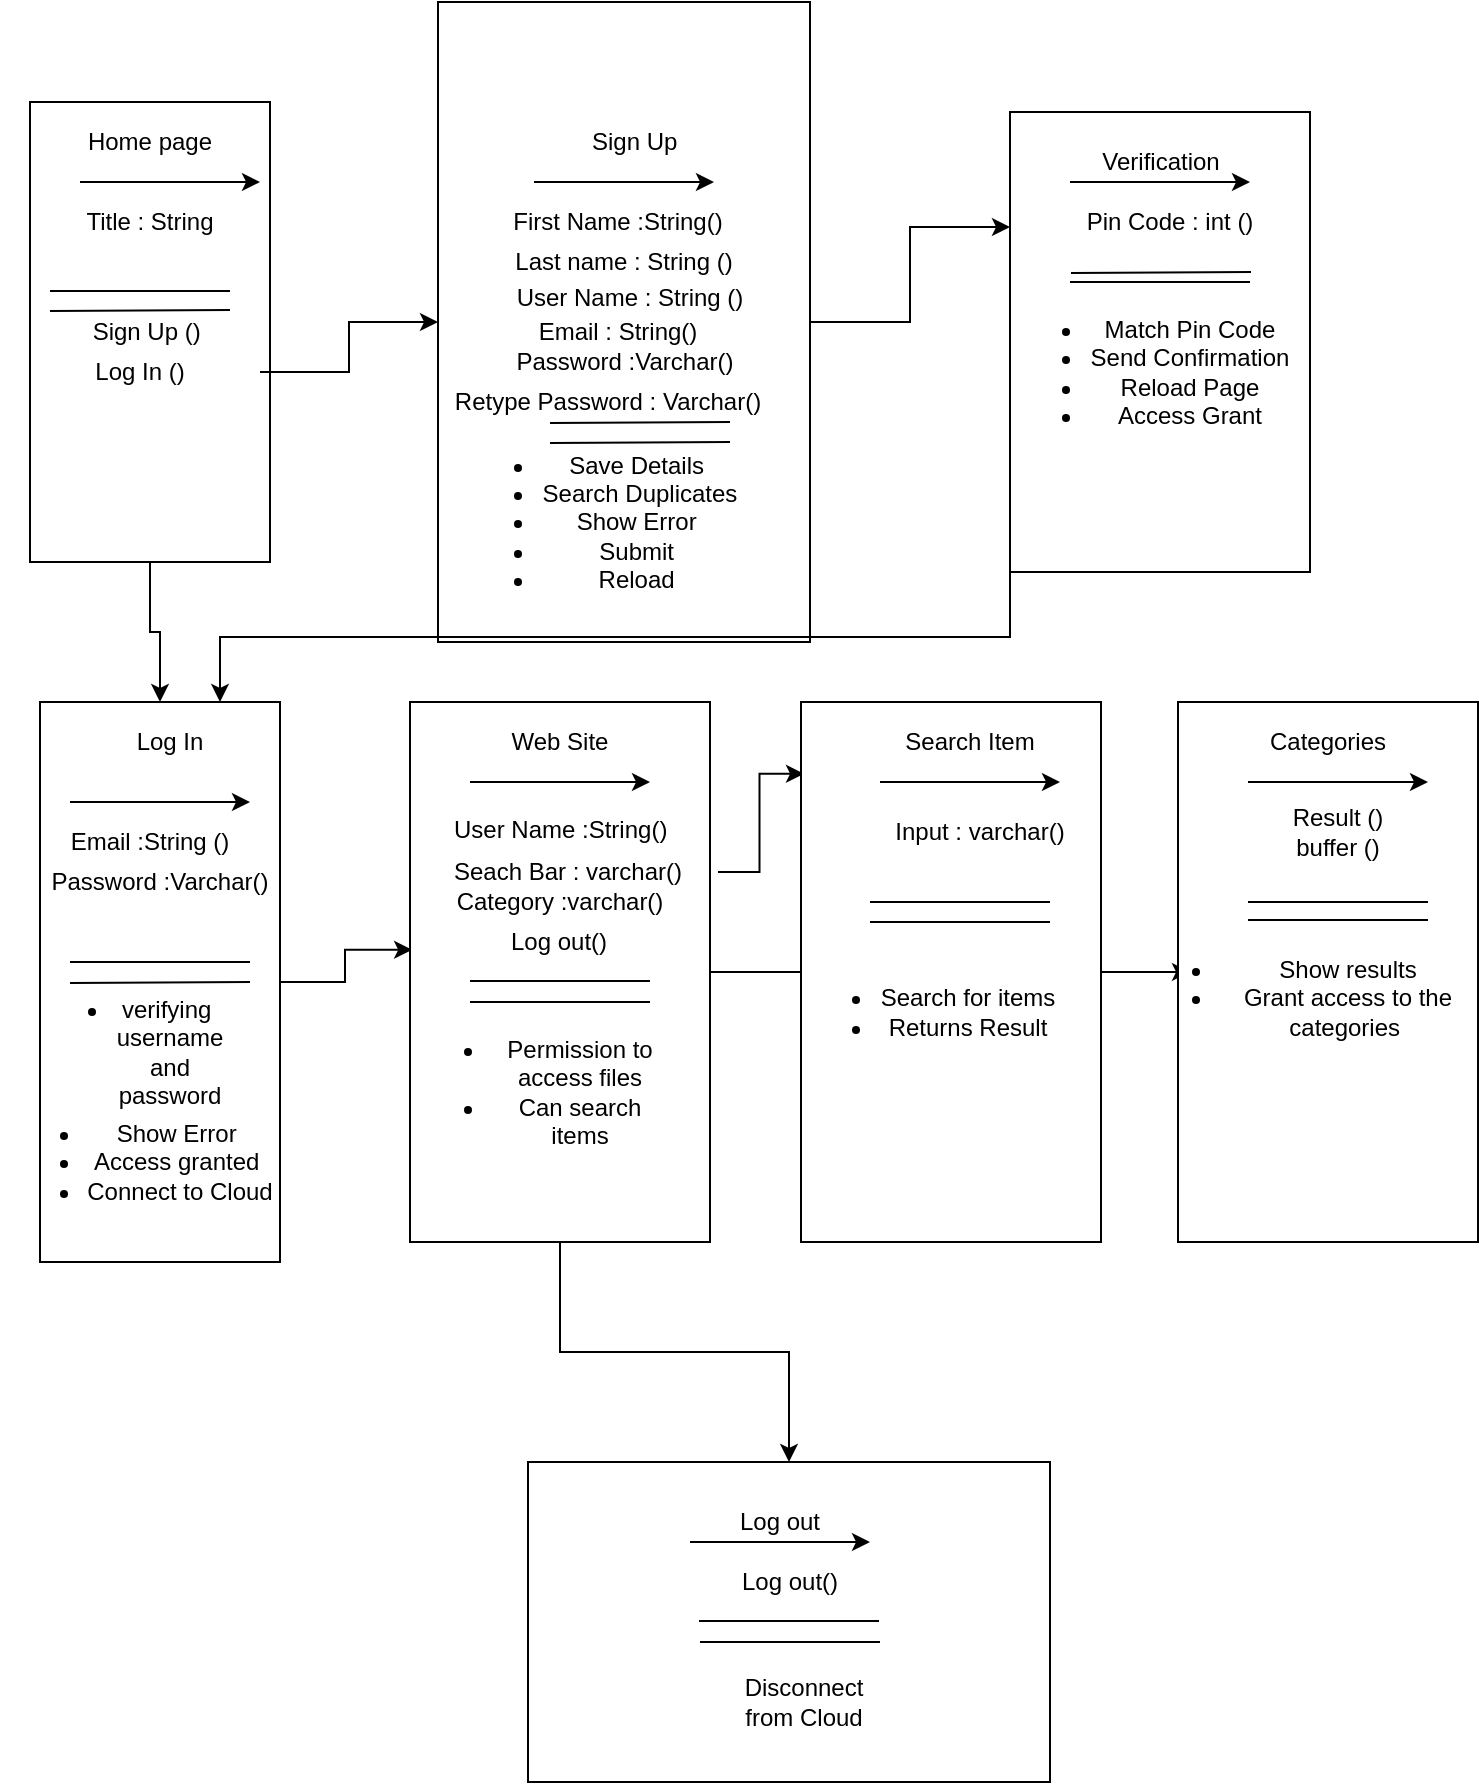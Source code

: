 <mxfile version="14.5.3" type="device"><diagram id="qv7U044-zX7Gs-PMooyL" name="Page-1"><mxGraphModel dx="868" dy="393" grid="1" gridSize="10" guides="1" tooltips="1" connect="1" arrows="1" fold="1" page="1" pageScale="1" pageWidth="827" pageHeight="1169" math="0" shadow="0"><root><mxCell id="0"/><mxCell id="1" parent="0"/><mxCell id="hc2meyhTpQqCtuHFPNmg-39" style="edgeStyle=orthogonalEdgeStyle;rounded=0;orthogonalLoop=1;jettySize=auto;html=1;entryX=0.5;entryY=0;entryDx=0;entryDy=0;" edge="1" parent="1" source="hc2meyhTpQqCtuHFPNmg-1" target="hc2meyhTpQqCtuHFPNmg-18"><mxGeometry relative="1" as="geometry"/></mxCell><mxCell id="hc2meyhTpQqCtuHFPNmg-1" value="" style="rounded=0;whiteSpace=wrap;html=1;" vertex="1" parent="1"><mxGeometry x="90" y="100" width="120" height="230" as="geometry"/></mxCell><mxCell id="hc2meyhTpQqCtuHFPNmg-2" value="Home page" style="text;html=1;strokeColor=none;fillColor=none;align=center;verticalAlign=middle;whiteSpace=wrap;rounded=0;" vertex="1" parent="1"><mxGeometry x="105" y="110" width="90" height="20" as="geometry"/></mxCell><mxCell id="hc2meyhTpQqCtuHFPNmg-3" value="Title : String" style="text;html=1;strokeColor=none;fillColor=none;align=center;verticalAlign=middle;whiteSpace=wrap;rounded=0;" vertex="1" parent="1"><mxGeometry x="110" y="150" width="80" height="20" as="geometry"/></mxCell><mxCell id="hc2meyhTpQqCtuHFPNmg-4" value="Sign Up ()&amp;nbsp;" style="text;html=1;strokeColor=none;fillColor=none;align=center;verticalAlign=middle;whiteSpace=wrap;rounded=0;" vertex="1" parent="1"><mxGeometry x="95" y="205" width="110" height="20" as="geometry"/></mxCell><mxCell id="hc2meyhTpQqCtuHFPNmg-99" style="edgeStyle=orthogonalEdgeStyle;rounded=0;orthogonalLoop=1;jettySize=auto;html=1;" edge="1" parent="1" source="hc2meyhTpQqCtuHFPNmg-5" target="hc2meyhTpQqCtuHFPNmg-10"><mxGeometry relative="1" as="geometry"/></mxCell><mxCell id="hc2meyhTpQqCtuHFPNmg-5" value="Log In ()&amp;nbsp; &amp;nbsp;" style="text;html=1;strokeColor=none;fillColor=none;align=center;verticalAlign=middle;whiteSpace=wrap;rounded=0;" vertex="1" parent="1"><mxGeometry x="95" y="225" width="110" height="20" as="geometry"/></mxCell><mxCell id="hc2meyhTpQqCtuHFPNmg-7" value="" style="endArrow=classic;html=1;" edge="1" parent="1"><mxGeometry width="50" height="50" relative="1" as="geometry"><mxPoint x="115" y="140" as="sourcePoint"/><mxPoint x="205" y="140" as="targetPoint"/><Array as="points"/></mxGeometry></mxCell><mxCell id="hc2meyhTpQqCtuHFPNmg-8" value="" style="endArrow=none;html=1;" edge="1" parent="1"><mxGeometry width="50" height="50" relative="1" as="geometry"><mxPoint x="190" y="194.5" as="sourcePoint"/><mxPoint x="100" y="194.5" as="targetPoint"/></mxGeometry></mxCell><mxCell id="hc2meyhTpQqCtuHFPNmg-9" value="" style="endArrow=none;html=1;" edge="1" parent="1"><mxGeometry width="50" height="50" relative="1" as="geometry"><mxPoint x="190" y="204" as="sourcePoint"/><mxPoint x="100" y="204" as="targetPoint"/><Array as="points"><mxPoint x="100" y="204.5"/></Array></mxGeometry></mxCell><mxCell id="hc2meyhTpQqCtuHFPNmg-100" style="edgeStyle=orthogonalEdgeStyle;rounded=0;orthogonalLoop=1;jettySize=auto;html=1;entryX=0;entryY=0.25;entryDx=0;entryDy=0;" edge="1" parent="1" source="hc2meyhTpQqCtuHFPNmg-10" target="hc2meyhTpQqCtuHFPNmg-29"><mxGeometry relative="1" as="geometry"/></mxCell><mxCell id="hc2meyhTpQqCtuHFPNmg-10" value="" style="rounded=0;whiteSpace=wrap;html=1;" vertex="1" parent="1"><mxGeometry x="294" y="50" width="186" height="320" as="geometry"/></mxCell><mxCell id="hc2meyhTpQqCtuHFPNmg-11" value="Sign Up&amp;nbsp;" style="text;html=1;strokeColor=none;fillColor=none;align=center;verticalAlign=middle;whiteSpace=wrap;rounded=0;" vertex="1" parent="1"><mxGeometry x="349" y="110" width="90" height="20" as="geometry"/></mxCell><mxCell id="hc2meyhTpQqCtuHFPNmg-12" value="" style="endArrow=classic;html=1;" edge="1" parent="1"><mxGeometry width="50" height="50" relative="1" as="geometry"><mxPoint x="342" y="140" as="sourcePoint"/><mxPoint x="432" y="140" as="targetPoint"/><Array as="points"/></mxGeometry></mxCell><mxCell id="hc2meyhTpQqCtuHFPNmg-13" value="Password :Varchar()" style="text;html=1;strokeColor=none;fillColor=none;align=center;verticalAlign=middle;whiteSpace=wrap;rounded=0;" vertex="1" parent="1"><mxGeometry x="322.5" y="220" width="129" height="20" as="geometry"/></mxCell><mxCell id="hc2meyhTpQqCtuHFPNmg-14" value="Email : String()" style="text;html=1;strokeColor=none;fillColor=none;align=center;verticalAlign=middle;whiteSpace=wrap;rounded=0;" vertex="1" parent="1"><mxGeometry x="334" y="205" width="100" height="20" as="geometry"/></mxCell><mxCell id="hc2meyhTpQqCtuHFPNmg-15" value="Last name : String ()" style="text;html=1;strokeColor=none;fillColor=none;align=center;verticalAlign=middle;whiteSpace=wrap;rounded=0;" vertex="1" parent="1"><mxGeometry x="317" y="170" width="140" height="20" as="geometry"/></mxCell><mxCell id="hc2meyhTpQqCtuHFPNmg-16" value="First Name :String()" style="text;html=1;strokeColor=none;fillColor=none;align=center;verticalAlign=middle;whiteSpace=wrap;rounded=0;" vertex="1" parent="1"><mxGeometry x="329" y="150" width="110" height="20" as="geometry"/></mxCell><mxCell id="hc2meyhTpQqCtuHFPNmg-17" value="Retype Password : Varchar()" style="text;html=1;strokeColor=none;fillColor=none;align=center;verticalAlign=middle;whiteSpace=wrap;rounded=0;" vertex="1" parent="1"><mxGeometry x="294" y="240" width="170" height="20" as="geometry"/></mxCell><mxCell id="hc2meyhTpQqCtuHFPNmg-70" value="" style="edgeStyle=orthogonalEdgeStyle;rounded=0;orthogonalLoop=1;jettySize=auto;html=1;entryX=0.007;entryY=0.459;entryDx=0;entryDy=0;entryPerimeter=0;" edge="1" parent="1" source="hc2meyhTpQqCtuHFPNmg-18" target="hc2meyhTpQqCtuHFPNmg-51"><mxGeometry relative="1" as="geometry"/></mxCell><mxCell id="hc2meyhTpQqCtuHFPNmg-18" value="" style="rounded=0;whiteSpace=wrap;html=1;" vertex="1" parent="1"><mxGeometry x="95" y="400" width="120" height="280" as="geometry"/></mxCell><mxCell id="hc2meyhTpQqCtuHFPNmg-22" value="Log In" style="text;html=1;strokeColor=none;fillColor=none;align=center;verticalAlign=middle;whiteSpace=wrap;rounded=0;" vertex="1" parent="1"><mxGeometry x="140" y="410" width="40" height="20" as="geometry"/></mxCell><mxCell id="hc2meyhTpQqCtuHFPNmg-23" value="" style="endArrow=classic;html=1;" edge="1" parent="1"><mxGeometry width="50" height="50" relative="1" as="geometry"><mxPoint x="110" y="450" as="sourcePoint"/><mxPoint x="200" y="450" as="targetPoint"/><Array as="points"/></mxGeometry></mxCell><mxCell id="hc2meyhTpQqCtuHFPNmg-25" value="Email :String ()" style="text;html=1;strokeColor=none;fillColor=none;align=center;verticalAlign=middle;whiteSpace=wrap;rounded=0;" vertex="1" parent="1"><mxGeometry x="100" y="460" width="100" height="20" as="geometry"/></mxCell><mxCell id="hc2meyhTpQqCtuHFPNmg-26" value="" style="endArrow=none;html=1;" edge="1" parent="1"><mxGeometry width="50" height="50" relative="1" as="geometry"><mxPoint x="200" y="530" as="sourcePoint"/><mxPoint x="110" y="530" as="targetPoint"/></mxGeometry></mxCell><mxCell id="hc2meyhTpQqCtuHFPNmg-27" value="" style="endArrow=none;html=1;" edge="1" parent="1"><mxGeometry width="50" height="50" relative="1" as="geometry"><mxPoint x="200" y="540" as="sourcePoint"/><mxPoint x="110" y="540" as="targetPoint"/><Array as="points"><mxPoint x="110" y="540.5"/></Array></mxGeometry></mxCell><mxCell id="hc2meyhTpQqCtuHFPNmg-28" value="Password :Varchar()" style="text;html=1;strokeColor=none;fillColor=none;align=center;verticalAlign=middle;whiteSpace=wrap;rounded=0;" vertex="1" parent="1"><mxGeometry x="90" y="480" width="130" height="20" as="geometry"/></mxCell><mxCell id="hc2meyhTpQqCtuHFPNmg-108" style="edgeStyle=orthogonalEdgeStyle;rounded=0;orthogonalLoop=1;jettySize=auto;html=1;exitX=0;exitY=1;exitDx=0;exitDy=0;entryX=0.75;entryY=0;entryDx=0;entryDy=0;fontSize=18;fontColor=#000000;" edge="1" parent="1" source="hc2meyhTpQqCtuHFPNmg-29" target="hc2meyhTpQqCtuHFPNmg-18"><mxGeometry relative="1" as="geometry"/></mxCell><mxCell id="hc2meyhTpQqCtuHFPNmg-29" value="" style="rounded=0;whiteSpace=wrap;html=1;" vertex="1" parent="1"><mxGeometry x="580" y="105" width="150" height="230" as="geometry"/></mxCell><mxCell id="hc2meyhTpQqCtuHFPNmg-31" value="Verification" style="text;html=1;strokeColor=none;fillColor=none;align=center;verticalAlign=middle;whiteSpace=wrap;rounded=0;" vertex="1" parent="1"><mxGeometry x="625.5" y="120" width="59" height="20" as="geometry"/></mxCell><mxCell id="hc2meyhTpQqCtuHFPNmg-32" value="" style="endArrow=classic;html=1;" edge="1" parent="1"><mxGeometry width="50" height="50" relative="1" as="geometry"><mxPoint x="610" y="140" as="sourcePoint"/><mxPoint x="700" y="140" as="targetPoint"/><Array as="points"/></mxGeometry></mxCell><mxCell id="hc2meyhTpQqCtuHFPNmg-34" value="Pin Code : int ()" style="text;html=1;strokeColor=none;fillColor=none;align=center;verticalAlign=middle;whiteSpace=wrap;rounded=0;" vertex="1" parent="1"><mxGeometry x="590" y="150" width="140" height="20" as="geometry"/></mxCell><mxCell id="hc2meyhTpQqCtuHFPNmg-35" value="" style="endArrow=none;html=1;" edge="1" parent="1"><mxGeometry width="50" height="50" relative="1" as="geometry"><mxPoint x="700" y="190" as="sourcePoint"/><mxPoint x="610" y="190" as="targetPoint"/></mxGeometry></mxCell><mxCell id="hc2meyhTpQqCtuHFPNmg-36" value="" style="endArrow=none;html=1;" edge="1" parent="1"><mxGeometry width="50" height="50" relative="1" as="geometry"><mxPoint x="700.5" y="185" as="sourcePoint"/><mxPoint x="610.5" y="185" as="targetPoint"/><Array as="points"><mxPoint x="610.5" y="185.5"/></Array></mxGeometry></mxCell><mxCell id="hc2meyhTpQqCtuHFPNmg-44" value="" style="endArrow=none;html=1;" edge="1" parent="1"><mxGeometry width="50" height="50" relative="1" as="geometry"><mxPoint x="440" y="260" as="sourcePoint"/><mxPoint x="350" y="260" as="targetPoint"/><Array as="points"><mxPoint x="350" y="260.5"/></Array></mxGeometry></mxCell><mxCell id="hc2meyhTpQqCtuHFPNmg-45" value="" style="endArrow=none;html=1;" edge="1" parent="1"><mxGeometry width="50" height="50" relative="1" as="geometry"><mxPoint x="440" y="270" as="sourcePoint"/><mxPoint x="350" y="270" as="targetPoint"/><Array as="points"><mxPoint x="350" y="270.5"/></Array></mxGeometry></mxCell><mxCell id="hc2meyhTpQqCtuHFPNmg-47" value="&lt;ul&gt;&lt;li&gt;&amp;nbsp;Save Details&amp;nbsp;&amp;nbsp;&lt;/li&gt;&lt;li&gt;Search Duplicates&lt;/li&gt;&lt;li&gt;Show Error&amp;nbsp;&lt;/li&gt;&lt;li&gt;Submit&amp;nbsp;&lt;/li&gt;&lt;li&gt;Reload&amp;nbsp;&lt;/li&gt;&lt;/ul&gt;" style="text;html=1;strokeColor=none;fillColor=none;align=center;verticalAlign=middle;whiteSpace=wrap;rounded=0;" vertex="1" parent="1"><mxGeometry x="290" y="300" width="170" height="20" as="geometry"/></mxCell><mxCell id="hc2meyhTpQqCtuHFPNmg-48" value="&lt;ul&gt;&lt;li&gt;Match Pin Code&lt;/li&gt;&lt;li&gt;Send Confirmation&lt;/li&gt;&lt;li&gt;Reload Page&lt;/li&gt;&lt;li&gt;Access Grant&lt;/li&gt;&lt;/ul&gt;" style="text;html=1;strokeColor=none;fillColor=none;align=center;verticalAlign=middle;whiteSpace=wrap;rounded=0;" vertex="1" parent="1"><mxGeometry x="550" y="225" width="200" height="20" as="geometry"/></mxCell><mxCell id="hc2meyhTpQqCtuHFPNmg-49" value="&lt;ul&gt;&lt;li&gt;verifying&amp;nbsp; username and password&lt;/li&gt;&lt;/ul&gt;" style="text;html=1;strokeColor=none;fillColor=none;align=center;verticalAlign=middle;whiteSpace=wrap;rounded=0;" vertex="1" parent="1"><mxGeometry x="120" y="565" width="40" height="20" as="geometry"/></mxCell><mxCell id="hc2meyhTpQqCtuHFPNmg-50" value="&lt;ul&gt;&lt;li&gt;Show Error&amp;nbsp;&lt;/li&gt;&lt;li&gt;Access granted&amp;nbsp;&lt;/li&gt;&lt;li&gt;Connect to Cloud&lt;/li&gt;&lt;/ul&gt;" style="text;html=1;strokeColor=none;fillColor=none;align=center;verticalAlign=middle;whiteSpace=wrap;rounded=0;" vertex="1" parent="1"><mxGeometry x="75" y="620" width="140" height="20" as="geometry"/></mxCell><mxCell id="hc2meyhTpQqCtuHFPNmg-94" style="edgeStyle=orthogonalEdgeStyle;rounded=0;orthogonalLoop=1;jettySize=auto;html=1;entryX=0.5;entryY=0;entryDx=0;entryDy=0;" edge="1" parent="1" source="hc2meyhTpQqCtuHFPNmg-51" target="hc2meyhTpQqCtuHFPNmg-86"><mxGeometry relative="1" as="geometry"/></mxCell><mxCell id="hc2meyhTpQqCtuHFPNmg-98" style="edgeStyle=orthogonalEdgeStyle;rounded=0;orthogonalLoop=1;jettySize=auto;html=1;entryX=0.153;entryY=0.333;entryDx=0;entryDy=0;entryPerimeter=0;" edge="1" parent="1" source="hc2meyhTpQqCtuHFPNmg-51" target="hc2meyhTpQqCtuHFPNmg-83"><mxGeometry relative="1" as="geometry"/></mxCell><mxCell id="hc2meyhTpQqCtuHFPNmg-51" value="" style="rounded=0;whiteSpace=wrap;html=1;" vertex="1" parent="1"><mxGeometry x="280" y="400" width="150" height="270" as="geometry"/></mxCell><mxCell id="hc2meyhTpQqCtuHFPNmg-52" value="Web Site" style="text;html=1;strokeColor=none;fillColor=none;align=center;verticalAlign=middle;whiteSpace=wrap;rounded=0;" vertex="1" parent="1"><mxGeometry x="310" y="410" width="90" height="20" as="geometry"/></mxCell><mxCell id="hc2meyhTpQqCtuHFPNmg-53" value="" style="endArrow=classic;html=1;" edge="1" parent="1"><mxGeometry width="50" height="50" relative="1" as="geometry"><mxPoint x="310" y="440" as="sourcePoint"/><mxPoint x="400" y="440" as="targetPoint"/><Array as="points"/></mxGeometry></mxCell><mxCell id="hc2meyhTpQqCtuHFPNmg-54" value="User Name :String()" style="text;whiteSpace=wrap;html=1;" vertex="1" parent="1"><mxGeometry x="300" y="450" width="130" height="30" as="geometry"/></mxCell><mxCell id="hc2meyhTpQqCtuHFPNmg-55" value="User Name : String ()" style="text;html=1;strokeColor=none;fillColor=none;align=center;verticalAlign=middle;whiteSpace=wrap;rounded=0;" vertex="1" parent="1"><mxGeometry x="320" y="185" width="140" height="25" as="geometry"/></mxCell><mxCell id="hc2meyhTpQqCtuHFPNmg-58" value="" style="endArrow=none;html=1;" edge="1" parent="1"><mxGeometry width="50" height="50" relative="1" as="geometry"><mxPoint x="400" y="550" as="sourcePoint"/><mxPoint x="310" y="550" as="targetPoint"/></mxGeometry></mxCell><mxCell id="hc2meyhTpQqCtuHFPNmg-60" value="" style="endArrow=none;html=1;" edge="1" parent="1"><mxGeometry width="50" height="50" relative="1" as="geometry"><mxPoint x="400" y="539.5" as="sourcePoint"/><mxPoint x="310" y="539.5" as="targetPoint"/></mxGeometry></mxCell><mxCell id="hc2meyhTpQqCtuHFPNmg-72" style="edgeStyle=orthogonalEdgeStyle;rounded=0;orthogonalLoop=1;jettySize=auto;html=1;entryX=0.01;entryY=0.133;entryDx=0;entryDy=0;entryPerimeter=0;" edge="1" parent="1" source="hc2meyhTpQqCtuHFPNmg-61" target="hc2meyhTpQqCtuHFPNmg-66"><mxGeometry relative="1" as="geometry"/></mxCell><mxCell id="hc2meyhTpQqCtuHFPNmg-61" value="Seach Bar : varchar()" style="text;html=1;strokeColor=none;fillColor=none;align=center;verticalAlign=middle;whiteSpace=wrap;rounded=0;" vertex="1" parent="1"><mxGeometry x="284" y="470" width="150" height="30" as="geometry"/></mxCell><mxCell id="hc2meyhTpQqCtuHFPNmg-62" value="Category :varchar()" style="text;html=1;strokeColor=none;fillColor=none;align=center;verticalAlign=middle;whiteSpace=wrap;rounded=0;" vertex="1" parent="1"><mxGeometry x="280" y="490" width="150" height="20" as="geometry"/></mxCell><mxCell id="hc2meyhTpQqCtuHFPNmg-63" value="Log out()" style="text;html=1;strokeColor=none;fillColor=none;align=center;verticalAlign=middle;whiteSpace=wrap;rounded=0;" vertex="1" parent="1"><mxGeometry x="309" y="510" width="91" height="20" as="geometry"/></mxCell><mxCell id="hc2meyhTpQqCtuHFPNmg-65" value="&lt;ul&gt;&lt;li&gt;Permission to access files&lt;/li&gt;&lt;li&gt;Can search items&lt;/li&gt;&lt;/ul&gt;" style="text;html=1;strokeColor=none;fillColor=none;align=center;verticalAlign=middle;whiteSpace=wrap;rounded=0;" vertex="1" parent="1"><mxGeometry x="280" y="585" width="130" height="20" as="geometry"/></mxCell><mxCell id="hc2meyhTpQqCtuHFPNmg-66" value="" style="rounded=0;whiteSpace=wrap;html=1;" vertex="1" parent="1"><mxGeometry x="475.5" y="400" width="150" height="270" as="geometry"/></mxCell><mxCell id="hc2meyhTpQqCtuHFPNmg-67" value="Search Item" style="text;html=1;strokeColor=none;fillColor=none;align=center;verticalAlign=middle;whiteSpace=wrap;rounded=0;" vertex="1" parent="1"><mxGeometry x="510" y="410" width="100" height="20" as="geometry"/></mxCell><mxCell id="hc2meyhTpQqCtuHFPNmg-68" value="" style="endArrow=classic;html=1;" edge="1" parent="1"><mxGeometry width="50" height="50" relative="1" as="geometry"><mxPoint x="515" y="440" as="sourcePoint"/><mxPoint x="605" y="440" as="targetPoint"/><Array as="points"/></mxGeometry></mxCell><mxCell id="hc2meyhTpQqCtuHFPNmg-69" value="Input : varchar()" style="text;html=1;strokeColor=none;fillColor=none;align=center;verticalAlign=middle;whiteSpace=wrap;rounded=0;" vertex="1" parent="1"><mxGeometry x="510" y="450" width="110" height="30" as="geometry"/></mxCell><mxCell id="hc2meyhTpQqCtuHFPNmg-73" value="" style="endArrow=none;html=1;" edge="1" parent="1"><mxGeometry width="50" height="50" relative="1" as="geometry"><mxPoint x="600" y="500" as="sourcePoint"/><mxPoint x="510" y="500" as="targetPoint"/></mxGeometry></mxCell><mxCell id="hc2meyhTpQqCtuHFPNmg-75" value="" style="endArrow=none;html=1;" edge="1" parent="1"><mxGeometry width="50" height="50" relative="1" as="geometry"><mxPoint x="600" y="510" as="sourcePoint"/><mxPoint x="510" y="510" as="targetPoint"/><Array as="points"><mxPoint x="560" y="510"/></Array></mxGeometry></mxCell><mxCell id="hc2meyhTpQqCtuHFPNmg-76" value="&lt;ul&gt;&lt;li&gt;Search for items&lt;/li&gt;&lt;li&gt;Returns Result&lt;/li&gt;&lt;/ul&gt;" style="text;html=1;strokeColor=none;fillColor=none;align=center;verticalAlign=middle;whiteSpace=wrap;rounded=0;" vertex="1" parent="1"><mxGeometry x="414" y="540" width="250" height="30" as="geometry"/></mxCell><mxCell id="hc2meyhTpQqCtuHFPNmg-77" value="" style="rounded=0;whiteSpace=wrap;html=1;" vertex="1" parent="1"><mxGeometry x="664" y="400" width="150" height="270" as="geometry"/></mxCell><mxCell id="hc2meyhTpQqCtuHFPNmg-78" value="Categories" style="text;html=1;strokeColor=none;fillColor=none;align=center;verticalAlign=middle;whiteSpace=wrap;rounded=0;" vertex="1" parent="1"><mxGeometry x="689" y="410" width="100" height="20" as="geometry"/></mxCell><mxCell id="hc2meyhTpQqCtuHFPNmg-79" value="" style="endArrow=classic;html=1;" edge="1" parent="1"><mxGeometry width="50" height="50" relative="1" as="geometry"><mxPoint x="699" y="440" as="sourcePoint"/><mxPoint x="789" y="440" as="targetPoint"/><Array as="points"/></mxGeometry></mxCell><mxCell id="hc2meyhTpQqCtuHFPNmg-80" value="Result ()&lt;br&gt;buffer ()" style="text;html=1;strokeColor=none;fillColor=none;align=center;verticalAlign=middle;whiteSpace=wrap;rounded=0;" vertex="1" parent="1"><mxGeometry x="689" y="450" width="110" height="30" as="geometry"/></mxCell><mxCell id="hc2meyhTpQqCtuHFPNmg-81" value="" style="endArrow=none;html=1;" edge="1" parent="1"><mxGeometry width="50" height="50" relative="1" as="geometry"><mxPoint x="789" y="509" as="sourcePoint"/><mxPoint x="699" y="509" as="targetPoint"/></mxGeometry></mxCell><mxCell id="hc2meyhTpQqCtuHFPNmg-82" value="" style="endArrow=none;html=1;" edge="1" parent="1"><mxGeometry width="50" height="50" relative="1" as="geometry"><mxPoint x="789" y="500" as="sourcePoint"/><mxPoint x="699" y="500" as="targetPoint"/></mxGeometry></mxCell><mxCell id="hc2meyhTpQqCtuHFPNmg-83" value="&lt;ul&gt;&lt;li&gt;Show results&lt;/li&gt;&lt;li&gt;Grant access to the categories&amp;nbsp;&lt;/li&gt;&lt;/ul&gt;" style="text;html=1;strokeColor=none;fillColor=none;align=center;verticalAlign=middle;whiteSpace=wrap;rounded=0;" vertex="1" parent="1"><mxGeometry x="644" y="510" width="170" height="75" as="geometry"/></mxCell><mxCell id="hc2meyhTpQqCtuHFPNmg-86" value="" style="rounded=0;whiteSpace=wrap;html=1;" vertex="1" parent="1"><mxGeometry x="339" y="780" width="261" height="160" as="geometry"/></mxCell><mxCell id="hc2meyhTpQqCtuHFPNmg-87" value="Log out" style="text;html=1;strokeColor=none;fillColor=none;align=center;verticalAlign=middle;whiteSpace=wrap;rounded=0;" vertex="1" parent="1"><mxGeometry x="420" y="800" width="90" height="20" as="geometry"/></mxCell><mxCell id="hc2meyhTpQqCtuHFPNmg-88" value="" style="endArrow=classic;html=1;" edge="1" parent="1"><mxGeometry width="50" height="50" relative="1" as="geometry"><mxPoint x="420" y="820" as="sourcePoint"/><mxPoint x="510" y="820" as="targetPoint"/><Array as="points"><mxPoint x="465" y="820"/></Array></mxGeometry></mxCell><mxCell id="hc2meyhTpQqCtuHFPNmg-89" value="Log out()" style="text;html=1;strokeColor=none;fillColor=none;align=center;verticalAlign=middle;whiteSpace=wrap;rounded=0;" vertex="1" parent="1"><mxGeometry x="430" y="830" width="80" height="20" as="geometry"/></mxCell><mxCell id="hc2meyhTpQqCtuHFPNmg-90" value="" style="endArrow=none;html=1;" edge="1" parent="1"><mxGeometry width="50" height="50" relative="1" as="geometry"><mxPoint x="514.5" y="859.5" as="sourcePoint"/><mxPoint x="424.5" y="859.5" as="targetPoint"/><Array as="points"><mxPoint x="474.5" y="859.5"/></Array></mxGeometry></mxCell><mxCell id="hc2meyhTpQqCtuHFPNmg-91" value="" style="endArrow=none;html=1;" edge="1" parent="1"><mxGeometry width="50" height="50" relative="1" as="geometry"><mxPoint x="515" y="870" as="sourcePoint"/><mxPoint x="425" y="870" as="targetPoint"/></mxGeometry></mxCell><mxCell id="hc2meyhTpQqCtuHFPNmg-92" value="Disconnect from Cloud" style="text;html=1;strokeColor=none;fillColor=none;align=center;verticalAlign=middle;whiteSpace=wrap;rounded=0;" vertex="1" parent="1"><mxGeometry x="457" y="890" width="40" height="20" as="geometry"/></mxCell></root></mxGraphModel></diagram></mxfile>